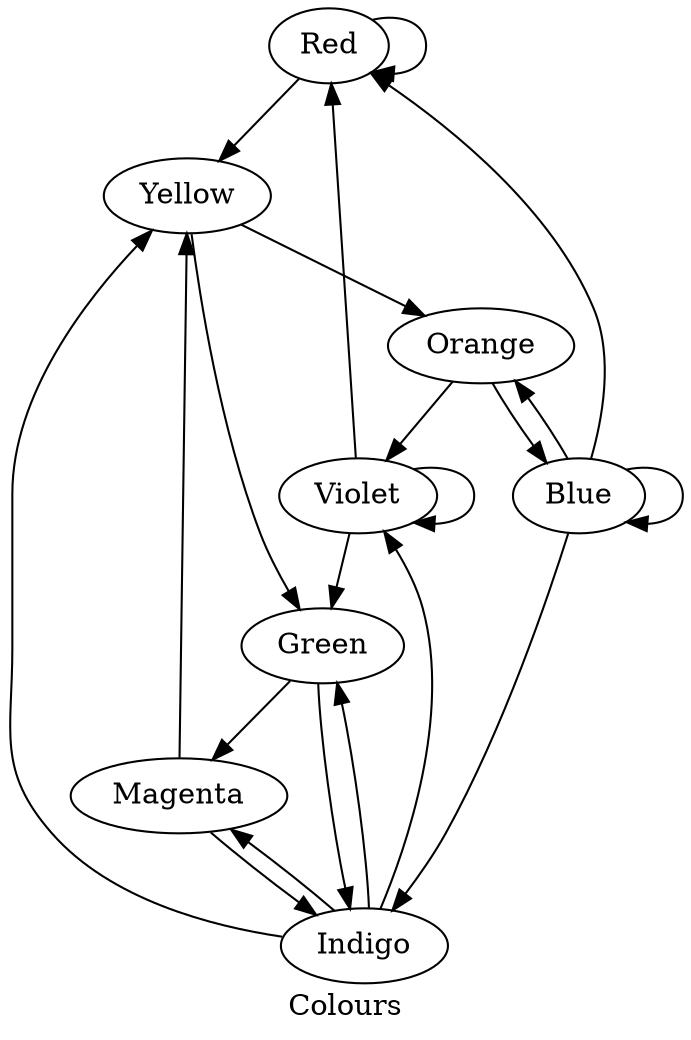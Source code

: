 digraph {
label="Colours"
Red -> Yellow
Red -> Red
Orange -> Violet
Orange -> Blue
Yellow -> Green
Yellow -> Orange
Green -> Magenta
Green -> Indigo
Blue -> Indigo
Blue -> Blue
Blue -> Orange
Blue -> Red
Indigo -> Magenta
Indigo -> Violet
Indigo -> Green
Indigo -> Yellow
Violet -> Violet
Violet -> Green
Violet -> Red
Magenta -> Indigo
Magenta -> Yellow
}